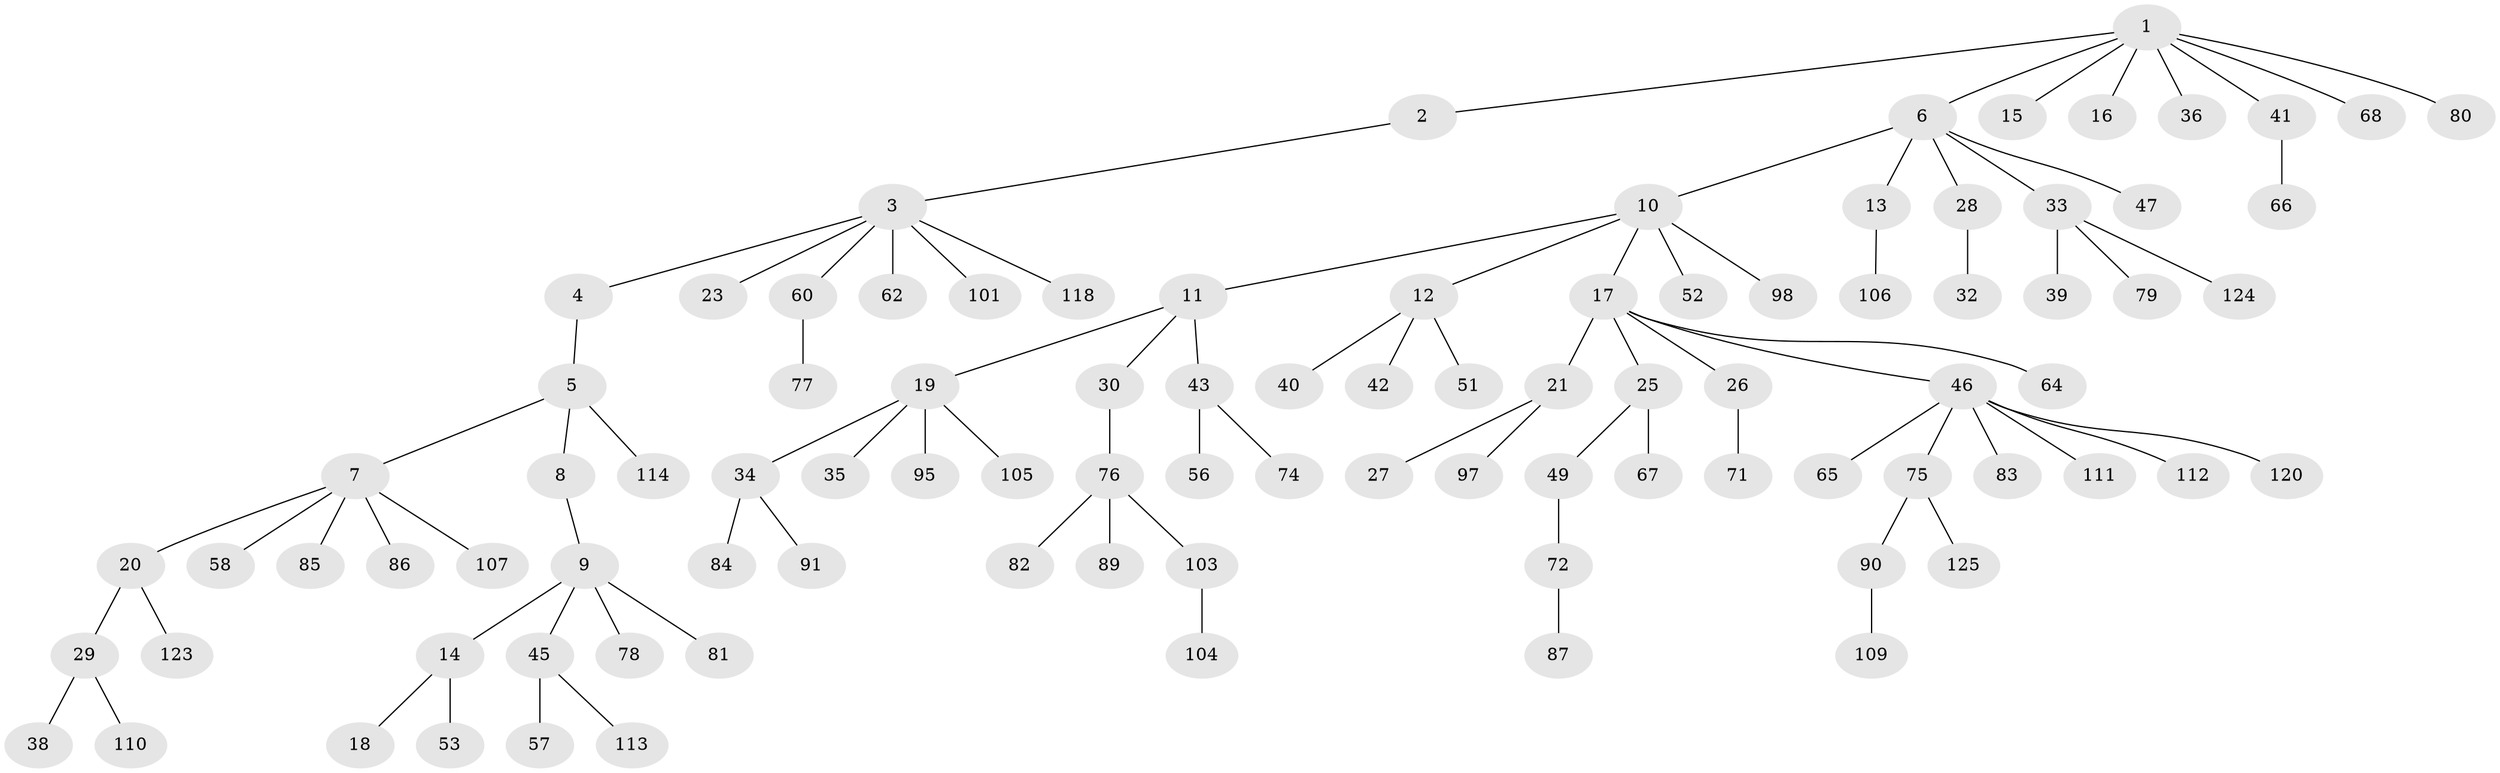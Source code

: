 // Generated by graph-tools (version 1.1) at 2025/24/03/03/25 07:24:08]
// undirected, 95 vertices, 94 edges
graph export_dot {
graph [start="1"]
  node [color=gray90,style=filled];
  1 [super="+31"];
  2;
  3 [super="+24"];
  4;
  5 [super="+100"];
  6;
  7 [super="+48"];
  8 [super="+94"];
  9 [super="+22"];
  10;
  11 [super="+37"];
  12 [super="+93"];
  13 [super="+63"];
  14;
  15 [super="+117"];
  16;
  17 [super="+92"];
  18;
  19 [super="+73"];
  20 [super="+61"];
  21 [super="+108"];
  23;
  25 [super="+44"];
  26;
  27;
  28 [super="+122"];
  29;
  30 [super="+69"];
  32;
  33 [super="+119"];
  34 [super="+54"];
  35;
  36;
  38 [super="+115"];
  39;
  40 [super="+88"];
  41;
  42;
  43 [super="+59"];
  45;
  46 [super="+55"];
  47;
  49 [super="+50"];
  51;
  52;
  53 [super="+70"];
  56;
  57;
  58;
  60;
  62 [super="+99"];
  64;
  65;
  66;
  67;
  68;
  71;
  72;
  74;
  75 [super="+127"];
  76 [super="+102"];
  77;
  78;
  79;
  80;
  81;
  82;
  83;
  84;
  85;
  86 [super="+96"];
  87;
  89 [super="+121"];
  90 [super="+116"];
  91;
  95;
  97;
  98;
  101;
  103 [super="+126"];
  104;
  105;
  106;
  107;
  109;
  110;
  111;
  112;
  113;
  114;
  118;
  120;
  123;
  124;
  125;
  1 -- 2;
  1 -- 6;
  1 -- 15;
  1 -- 16;
  1 -- 41;
  1 -- 68;
  1 -- 80;
  1 -- 36;
  2 -- 3;
  3 -- 4;
  3 -- 23;
  3 -- 60;
  3 -- 62;
  3 -- 118;
  3 -- 101;
  4 -- 5;
  5 -- 7;
  5 -- 8;
  5 -- 114;
  6 -- 10;
  6 -- 13;
  6 -- 28;
  6 -- 33;
  6 -- 47;
  7 -- 20;
  7 -- 86;
  7 -- 58;
  7 -- 107;
  7 -- 85;
  8 -- 9;
  9 -- 14;
  9 -- 78;
  9 -- 81;
  9 -- 45;
  10 -- 11;
  10 -- 12;
  10 -- 17;
  10 -- 52;
  10 -- 98;
  11 -- 19;
  11 -- 30;
  11 -- 43;
  12 -- 40;
  12 -- 42;
  12 -- 51;
  13 -- 106;
  14 -- 18;
  14 -- 53;
  17 -- 21;
  17 -- 25;
  17 -- 26;
  17 -- 46;
  17 -- 64;
  19 -- 34;
  19 -- 35;
  19 -- 95;
  19 -- 105;
  20 -- 29;
  20 -- 123;
  21 -- 27;
  21 -- 97;
  25 -- 49;
  25 -- 67;
  26 -- 71;
  28 -- 32;
  29 -- 38;
  29 -- 110;
  30 -- 76;
  33 -- 39;
  33 -- 79;
  33 -- 124;
  34 -- 84;
  34 -- 91;
  41 -- 66;
  43 -- 56;
  43 -- 74;
  45 -- 57;
  45 -- 113;
  46 -- 111;
  46 -- 120;
  46 -- 112;
  46 -- 65;
  46 -- 83;
  46 -- 75;
  49 -- 72;
  60 -- 77;
  72 -- 87;
  75 -- 90;
  75 -- 125;
  76 -- 82;
  76 -- 89;
  76 -- 103;
  90 -- 109;
  103 -- 104;
}

